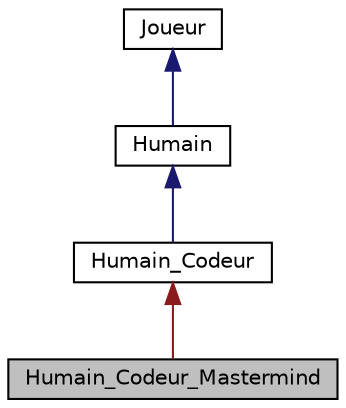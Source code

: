 digraph "Humain_Codeur_Mastermind"
{
 // LATEX_PDF_SIZE
  edge [fontname="Helvetica",fontsize="10",labelfontname="Helvetica",labelfontsize="10"];
  node [fontname="Helvetica",fontsize="10",shape=record];
  Node1 [label="Humain_Codeur_Mastermind",height=0.2,width=0.4,color="black", fillcolor="grey75", style="filled", fontcolor="black",tooltip="Cette classe est utilisée pour représenter un joueur humain en mode codeur dans le mode de jeu Master..."];
  Node2 -> Node1 [dir="back",color="firebrick4",fontsize="10",style="solid",fontname="Helvetica"];
  Node2 [label="Humain_Codeur",height=0.2,width=0.4,color="black", fillcolor="white", style="filled",URL="$classHumain__Codeur.html",tooltip="Cette classe abstraite permet de décrire les joueurs humains en mode codeur peu importe le mode de je..."];
  Node3 -> Node2 [dir="back",color="midnightblue",fontsize="10",style="solid",fontname="Helvetica"];
  Node3 [label="Humain",height=0.2,width=0.4,color="black", fillcolor="white", style="filled",URL="$classHumain.html",tooltip="Si le joueur est un humain."];
  Node4 -> Node3 [dir="back",color="midnightblue",fontsize="10",style="solid",fontname="Helvetica"];
  Node4 [label="Joueur",height=0.2,width=0.4,color="black", fillcolor="white", style="filled",URL="$classJoueur.html",tooltip="classe abstraite regroupant tout joueur"];
}
